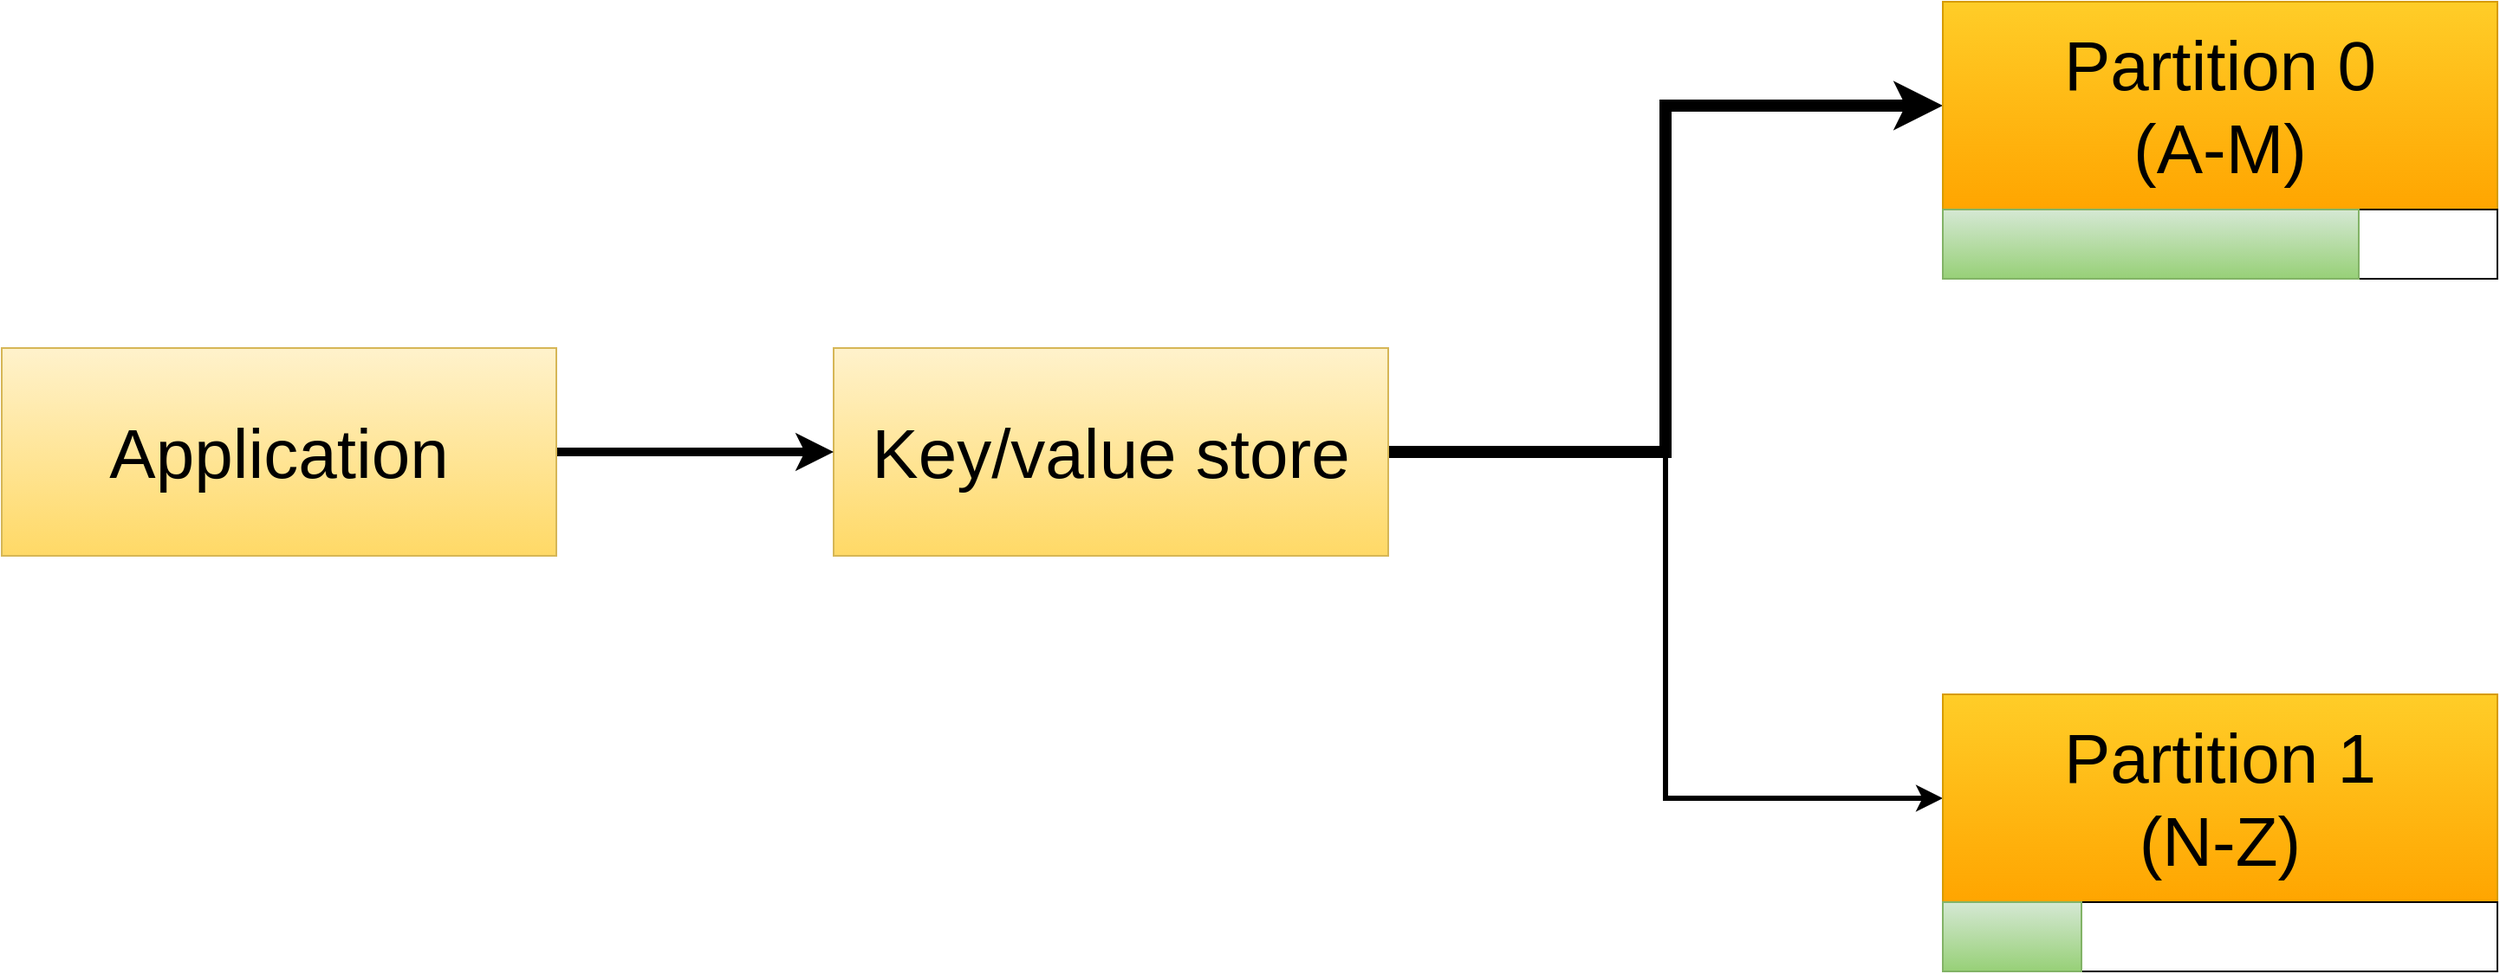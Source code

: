 <mxfile compressed="false" version="19.0.2" type="device">
  <diagram id="kntlUtY1XAIY34VaBQxC" name="Page-1">
    <mxGraphModel dx="2426" dy="1436" grid="1" gridSize="10" guides="1" tooltips="1" connect="1" arrows="1" fold="1" page="1" pageScale="1" pageWidth="1920" pageHeight="1200" math="0" shadow="0">
      <root>
        <mxCell id="0" />
        <mxCell id="1" parent="0" />
        <mxCell id="T0n8CZZ1Pmrx4sEwIJ8b-4" style="rounded=0;orthogonalLoop=1;jettySize=auto;html=1;exitX=1;exitY=0.5;exitDx=0;exitDy=0;entryX=0;entryY=0.5;entryDx=0;entryDy=0;fontSize=40;strokeWidth=7;edgeStyle=orthogonalEdgeStyle;" edge="1" parent="1" source="T0n8CZZ1Pmrx4sEwIJ8b-1" target="T0n8CZZ1Pmrx4sEwIJ8b-2">
          <mxGeometry relative="1" as="geometry" />
        </mxCell>
        <mxCell id="T0n8CZZ1Pmrx4sEwIJ8b-5" style="edgeStyle=orthogonalEdgeStyle;rounded=0;orthogonalLoop=1;jettySize=auto;html=1;exitX=1;exitY=0.5;exitDx=0;exitDy=0;entryX=0;entryY=0.5;entryDx=0;entryDy=0;fontSize=40;strokeWidth=3;" edge="1" parent="1" source="T0n8CZZ1Pmrx4sEwIJ8b-1" target="T0n8CZZ1Pmrx4sEwIJ8b-3">
          <mxGeometry relative="1" as="geometry" />
        </mxCell>
        <mxCell id="T0n8CZZ1Pmrx4sEwIJ8b-1" value="&lt;font style=&quot;font-size: 40px;&quot;&gt;Key/value store&lt;/font&gt;" style="rounded=0;whiteSpace=wrap;html=1;fillColor=#fff2cc;gradientColor=#ffd966;strokeColor=#d6b656;" vertex="1" parent="1">
          <mxGeometry x="720" y="480" width="320" height="120" as="geometry" />
        </mxCell>
        <mxCell id="T0n8CZZ1Pmrx4sEwIJ8b-2" value="&lt;span style=&quot;font-size: 40px;&quot;&gt;Partition 0&lt;br&gt;(A-M)&lt;br&gt;&lt;/span&gt;" style="rounded=0;whiteSpace=wrap;html=1;fillColor=#ffcd28;gradientColor=#ffa500;strokeColor=#d79b00;" vertex="1" parent="1">
          <mxGeometry x="1360" y="280" width="320" height="120" as="geometry" />
        </mxCell>
        <mxCell id="T0n8CZZ1Pmrx4sEwIJ8b-3" value="&lt;span style=&quot;font-size: 40px;&quot;&gt;Partition 1&lt;br&gt;(N-Z)&lt;br&gt;&lt;/span&gt;" style="rounded=0;whiteSpace=wrap;html=1;fillColor=#ffcd28;gradientColor=#ffa500;strokeColor=#d79b00;" vertex="1" parent="1">
          <mxGeometry x="1360" y="680" width="320" height="120" as="geometry" />
        </mxCell>
        <mxCell id="T0n8CZZ1Pmrx4sEwIJ8b-11" style="edgeStyle=none;rounded=0;orthogonalLoop=1;jettySize=auto;html=1;exitX=1;exitY=0.5;exitDx=0;exitDy=0;fontSize=25;strokeWidth=5;" edge="1" parent="1" source="T0n8CZZ1Pmrx4sEwIJ8b-10" target="T0n8CZZ1Pmrx4sEwIJ8b-1">
          <mxGeometry relative="1" as="geometry" />
        </mxCell>
        <mxCell id="T0n8CZZ1Pmrx4sEwIJ8b-10" value="&lt;font style=&quot;font-size: 40px;&quot;&gt;Application&lt;/font&gt;" style="rounded=0;whiteSpace=wrap;html=1;fillColor=#fff2cc;gradientColor=#ffd966;strokeColor=#d6b656;" vertex="1" parent="1">
          <mxGeometry x="240" y="480" width="320" height="120" as="geometry" />
        </mxCell>
        <mxCell id="T0n8CZZ1Pmrx4sEwIJ8b-14" value="" style="rounded=0;whiteSpace=wrap;html=1;fontSize=25;" vertex="1" parent="1">
          <mxGeometry x="1360" y="400" width="320" height="40" as="geometry" />
        </mxCell>
        <mxCell id="T0n8CZZ1Pmrx4sEwIJ8b-12" value="" style="rounded=0;whiteSpace=wrap;html=1;fontSize=25;fillColor=#d5e8d4;gradientColor=#97d077;strokeColor=#82b366;" vertex="1" parent="1">
          <mxGeometry x="1360" y="400" width="240" height="40" as="geometry" />
        </mxCell>
        <mxCell id="T0n8CZZ1Pmrx4sEwIJ8b-15" value="" style="rounded=0;whiteSpace=wrap;html=1;fontSize=25;" vertex="1" parent="1">
          <mxGeometry x="1360" y="800" width="320" height="40" as="geometry" />
        </mxCell>
        <mxCell id="T0n8CZZ1Pmrx4sEwIJ8b-16" value="" style="rounded=0;whiteSpace=wrap;html=1;fontSize=25;fillColor=#d5e8d4;gradientColor=#97d077;strokeColor=#82b366;" vertex="1" parent="1">
          <mxGeometry x="1360" y="800" width="80" height="40" as="geometry" />
        </mxCell>
      </root>
    </mxGraphModel>
  </diagram>
</mxfile>
